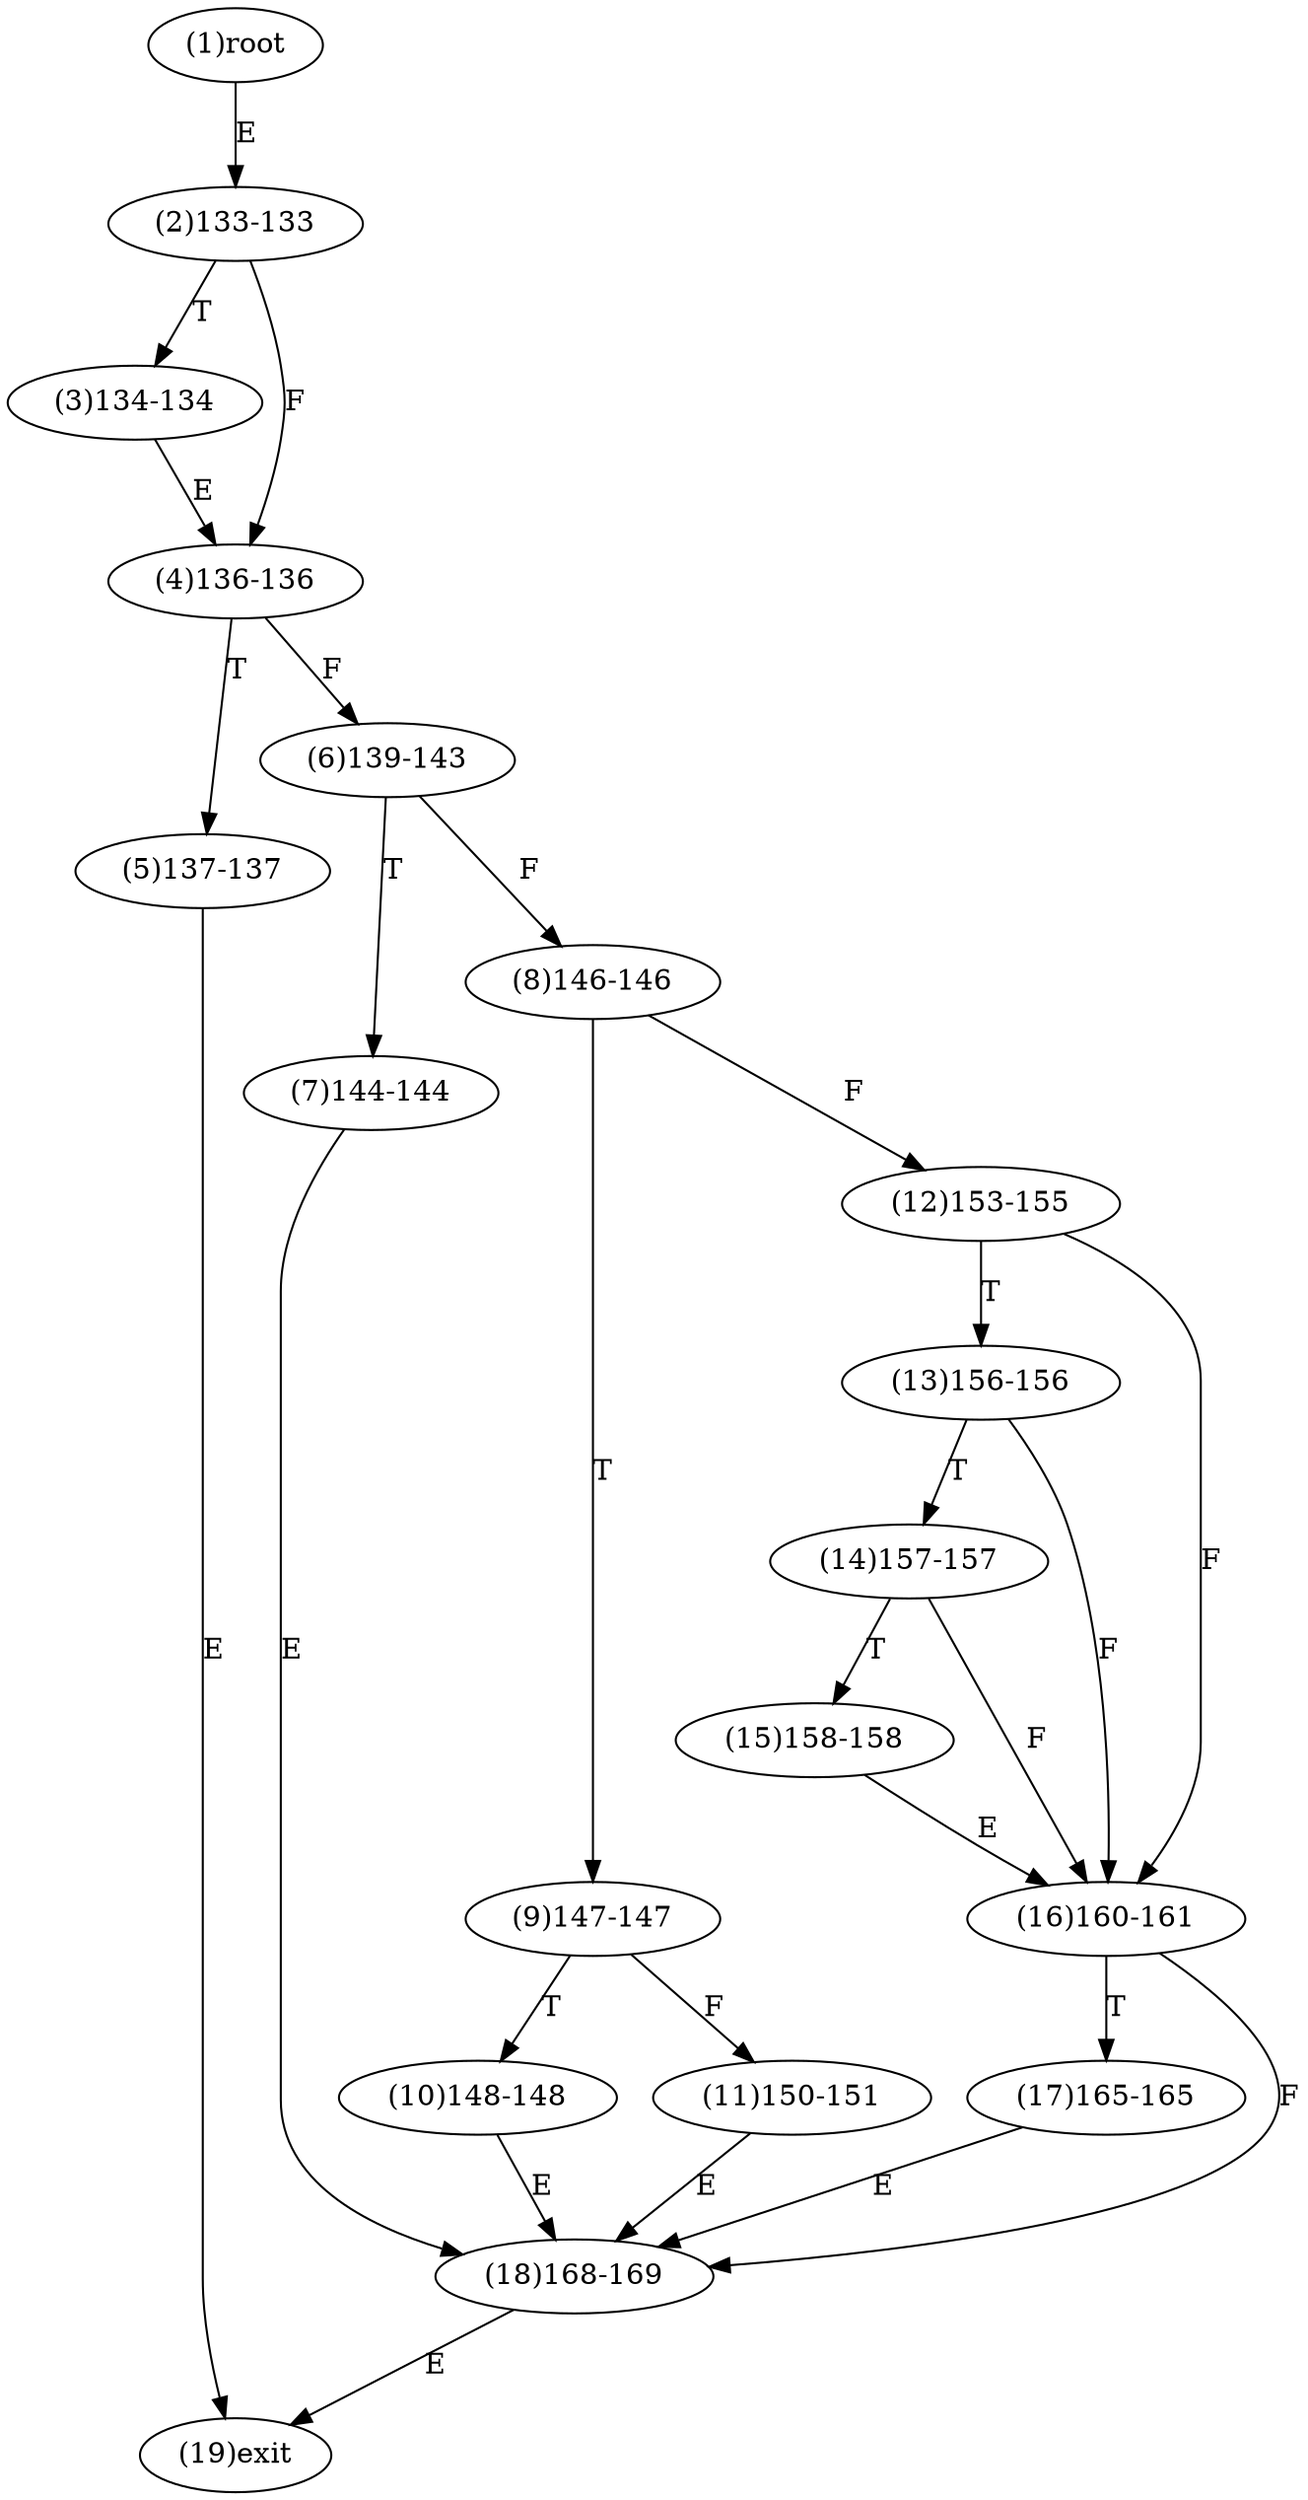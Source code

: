 digraph "" { 
1[ label="(1)root"];
2[ label="(2)133-133"];
3[ label="(3)134-134"];
4[ label="(4)136-136"];
5[ label="(5)137-137"];
6[ label="(6)139-143"];
7[ label="(7)144-144"];
8[ label="(8)146-146"];
9[ label="(9)147-147"];
10[ label="(10)148-148"];
11[ label="(11)150-151"];
12[ label="(12)153-155"];
13[ label="(13)156-156"];
14[ label="(14)157-157"];
15[ label="(15)158-158"];
17[ label="(17)165-165"];
16[ label="(16)160-161"];
19[ label="(19)exit"];
18[ label="(18)168-169"];
1->2[ label="E"];
2->4[ label="F"];
2->3[ label="T"];
3->4[ label="E"];
4->6[ label="F"];
4->5[ label="T"];
5->19[ label="E"];
6->8[ label="F"];
6->7[ label="T"];
7->18[ label="E"];
8->12[ label="F"];
8->9[ label="T"];
9->11[ label="F"];
9->10[ label="T"];
10->18[ label="E"];
11->18[ label="E"];
12->16[ label="F"];
12->13[ label="T"];
13->16[ label="F"];
13->14[ label="T"];
14->16[ label="F"];
14->15[ label="T"];
15->16[ label="E"];
16->18[ label="F"];
16->17[ label="T"];
17->18[ label="E"];
18->19[ label="E"];
}